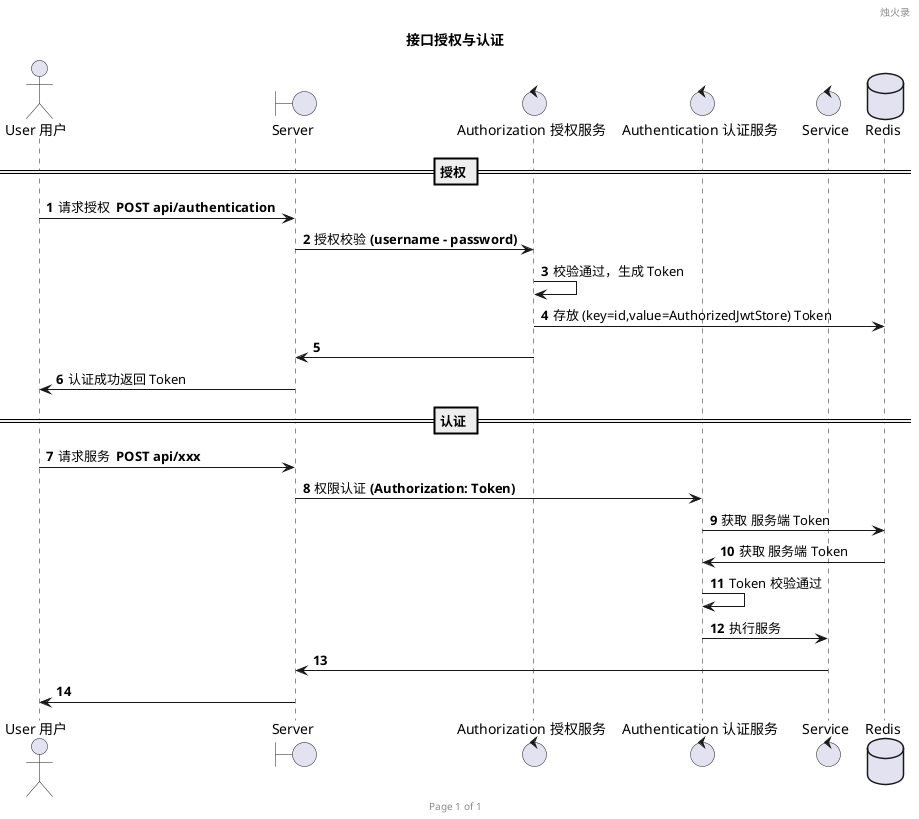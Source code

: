 @startuml
header 烛火录
footer Page %page% of %lastpage%

title 接口授权与认证

autonumber

actor "User 用户" as User
boundary Server
control "Authorization 授权服务" as Authorization
control "Authentication 认证服务" as Authentication
control Service
database Redis

== 授权 ==

User -> Server : 请求授权 ** POST api/authentication **
Server -> Authorization : 授权校验 **(username - password)**
Authorization -> Authorization : 校验通过，生成 Token
Authorization -> Redis : 存放 (key=id,value=AuthorizedJwtStore) Token
Authorization -> Server
Server -> User : 认证成功返回 Token

== 认证 ==

User -> Server : 请求服务 ** POST api/xxx **
Server -> Authentication : 权限认证 **(Authorization: Token)**
Authentication -> Redis : 获取 服务端 Token
Redis -> Authentication : 获取 服务端 Token
Authentication -> Authentication : Token 校验通过
Authentication -> Service : 执行服务
Service -> Server
Server -> User

@enduml
